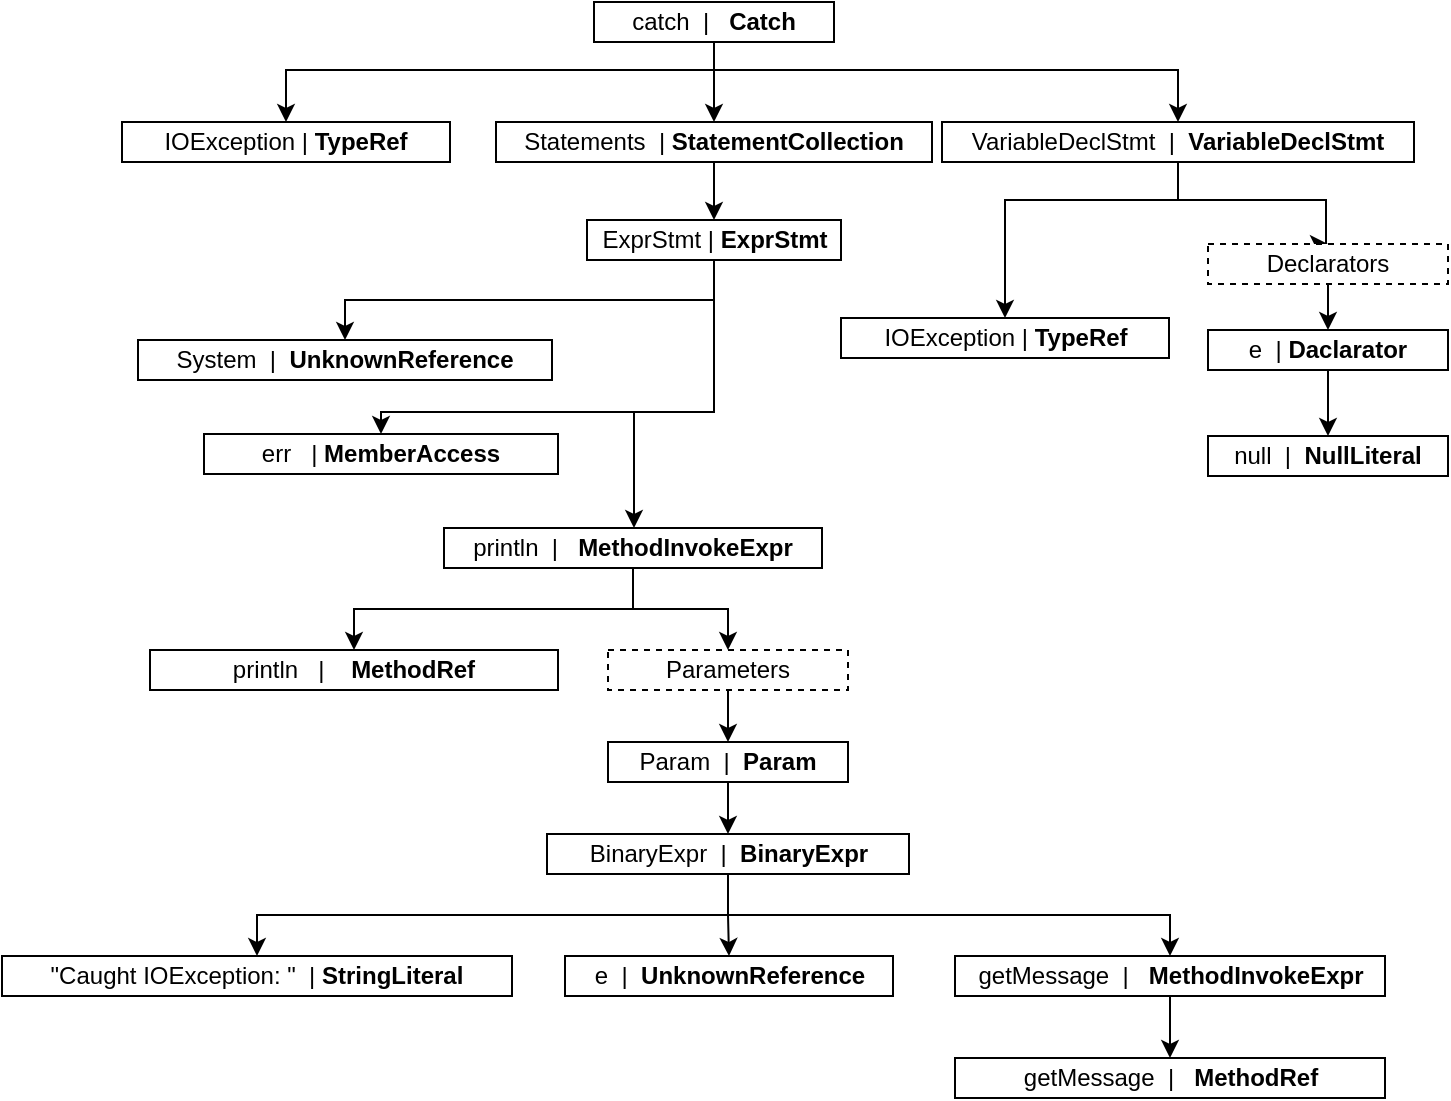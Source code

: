 <mxfile version="14.5.3" type="device"><diagram id="QFW1gJqTUC6RIlgAMv4-" name="Page-1"><mxGraphModel dx="1422" dy="762" grid="0" gridSize="10" guides="1" tooltips="1" connect="1" arrows="1" fold="1" page="1" pageScale="1" pageWidth="827" pageHeight="1169" math="0" shadow="0"><root><mxCell id="0"/><mxCell id="1" parent="0"/><mxCell id="xu6H4PMcv4q9YogrnE5c-15" style="edgeStyle=orthogonalEdgeStyle;rounded=0;orthogonalLoop=1;jettySize=auto;html=1;exitX=0.5;exitY=1;exitDx=0;exitDy=0;entryX=0.5;entryY=0;entryDx=0;entryDy=0;" edge="1" parent="1" source="xu6H4PMcv4q9YogrnE5c-1" target="xu6H4PMcv4q9YogrnE5c-2"><mxGeometry relative="1" as="geometry"><Array as="points"><mxPoint x="414" y="108"/><mxPoint x="200" y="108"/></Array></mxGeometry></mxCell><mxCell id="xu6H4PMcv4q9YogrnE5c-17" style="edgeStyle=orthogonalEdgeStyle;rounded=0;orthogonalLoop=1;jettySize=auto;html=1;exitX=0.5;exitY=1;exitDx=0;exitDy=0;entryX=0.5;entryY=0;entryDx=0;entryDy=0;" edge="1" parent="1" source="xu6H4PMcv4q9YogrnE5c-1" target="xu6H4PMcv4q9YogrnE5c-4"><mxGeometry relative="1" as="geometry"><Array as="points"><mxPoint x="414" y="108"/><mxPoint x="646" y="108"/></Array></mxGeometry></mxCell><mxCell id="xu6H4PMcv4q9YogrnE5c-18" style="edgeStyle=orthogonalEdgeStyle;rounded=0;orthogonalLoop=1;jettySize=auto;html=1;exitX=0.5;exitY=1;exitDx=0;exitDy=0;" edge="1" parent="1" source="xu6H4PMcv4q9YogrnE5c-1" target="xu6H4PMcv4q9YogrnE5c-3"><mxGeometry relative="1" as="geometry"/></mxCell><mxCell id="xu6H4PMcv4q9YogrnE5c-1" value="catch&amp;nbsp; |&amp;nbsp; &amp;nbsp;&lt;b&gt;Catch&lt;/b&gt;" style="rounded=0;whiteSpace=wrap;html=1;" vertex="1" parent="1"><mxGeometry x="354" y="74" width="120" height="20" as="geometry"/></mxCell><mxCell id="xu6H4PMcv4q9YogrnE5c-2" value="IOException | &lt;b&gt;TypeRef&lt;/b&gt;" style="rounded=0;whiteSpace=wrap;html=1;" vertex="1" parent="1"><mxGeometry x="118" y="134" width="164" height="20" as="geometry"/></mxCell><mxCell id="xu6H4PMcv4q9YogrnE5c-23" style="edgeStyle=orthogonalEdgeStyle;rounded=0;orthogonalLoop=1;jettySize=auto;html=1;exitX=0.5;exitY=1;exitDx=0;exitDy=0;" edge="1" parent="1" source="xu6H4PMcv4q9YogrnE5c-3" target="xu6H4PMcv4q9YogrnE5c-5"><mxGeometry relative="1" as="geometry"/></mxCell><mxCell id="xu6H4PMcv4q9YogrnE5c-3" value="Statements&amp;nbsp; | &lt;b&gt;StatementCollection&lt;/b&gt;" style="rounded=0;whiteSpace=wrap;html=1;" vertex="1" parent="1"><mxGeometry x="305" y="134" width="218" height="20" as="geometry"/></mxCell><mxCell id="xu6H4PMcv4q9YogrnE5c-10" style="edgeStyle=orthogonalEdgeStyle;rounded=0;orthogonalLoop=1;jettySize=auto;html=1;exitX=0.5;exitY=1;exitDx=0;exitDy=0;entryX=0.5;entryY=0;entryDx=0;entryDy=0;" edge="1" parent="1" source="xu6H4PMcv4q9YogrnE5c-4" target="xu6H4PMcv4q9YogrnE5c-7"><mxGeometry relative="1" as="geometry"><Array as="points"><mxPoint x="646" y="173"/><mxPoint x="559" y="173"/></Array></mxGeometry></mxCell><mxCell id="xu6H4PMcv4q9YogrnE5c-12" style="edgeStyle=orthogonalEdgeStyle;rounded=0;orthogonalLoop=1;jettySize=auto;html=1;exitX=0.5;exitY=1;exitDx=0;exitDy=0;entryX=0.5;entryY=0;entryDx=0;entryDy=0;" edge="1" parent="1" source="xu6H4PMcv4q9YogrnE5c-4" target="xu6H4PMcv4q9YogrnE5c-6"><mxGeometry relative="1" as="geometry"><Array as="points"><mxPoint x="646" y="173"/><mxPoint x="720" y="173"/></Array></mxGeometry></mxCell><mxCell id="xu6H4PMcv4q9YogrnE5c-4" value="VariableDeclStmt&amp;nbsp; |&amp;nbsp; &lt;b&gt;VariableDeclStmt&lt;/b&gt;" style="rounded=0;whiteSpace=wrap;html=1;" vertex="1" parent="1"><mxGeometry x="528" y="134" width="236" height="20" as="geometry"/></mxCell><mxCell id="xu6H4PMcv4q9YogrnE5c-24" style="edgeStyle=orthogonalEdgeStyle;rounded=0;orthogonalLoop=1;jettySize=auto;html=1;exitX=0.5;exitY=1;exitDx=0;exitDy=0;" edge="1" parent="1" source="xu6H4PMcv4q9YogrnE5c-5" target="xu6H4PMcv4q9YogrnE5c-19"><mxGeometry relative="1" as="geometry"/></mxCell><mxCell id="xu6H4PMcv4q9YogrnE5c-25" style="edgeStyle=orthogonalEdgeStyle;rounded=0;orthogonalLoop=1;jettySize=auto;html=1;exitX=0.5;exitY=1;exitDx=0;exitDy=0;entryX=0.5;entryY=0;entryDx=0;entryDy=0;" edge="1" parent="1" source="xu6H4PMcv4q9YogrnE5c-5" target="xu6H4PMcv4q9YogrnE5c-20"><mxGeometry relative="1" as="geometry"><Array as="points"><mxPoint x="414" y="279"/><mxPoint x="248" y="279"/></Array></mxGeometry></mxCell><mxCell id="xu6H4PMcv4q9YogrnE5c-31" style="edgeStyle=orthogonalEdgeStyle;rounded=0;orthogonalLoop=1;jettySize=auto;html=1;exitX=0.5;exitY=1;exitDx=0;exitDy=0;" edge="1" parent="1" source="xu6H4PMcv4q9YogrnE5c-5" target="xu6H4PMcv4q9YogrnE5c-21"><mxGeometry relative="1" as="geometry"><Array as="points"><mxPoint x="414" y="279"/><mxPoint x="374" y="279"/></Array></mxGeometry></mxCell><mxCell id="xu6H4PMcv4q9YogrnE5c-5" value="ExprStmt | &lt;b&gt;ExprStmt&lt;/b&gt;" style="rounded=0;whiteSpace=wrap;html=1;" vertex="1" parent="1"><mxGeometry x="350.5" y="183" width="127" height="20" as="geometry"/></mxCell><mxCell id="xu6H4PMcv4q9YogrnE5c-13" style="edgeStyle=orthogonalEdgeStyle;rounded=0;orthogonalLoop=1;jettySize=auto;html=1;exitX=0.5;exitY=1;exitDx=0;exitDy=0;entryX=0.5;entryY=0;entryDx=0;entryDy=0;" edge="1" parent="1" source="xu6H4PMcv4q9YogrnE5c-6" target="xu6H4PMcv4q9YogrnE5c-8"><mxGeometry relative="1" as="geometry"/></mxCell><mxCell id="xu6H4PMcv4q9YogrnE5c-6" value="Declarators" style="rounded=0;whiteSpace=wrap;html=1;dashed=1;" vertex="1" parent="1"><mxGeometry x="661" y="195" width="120" height="20" as="geometry"/></mxCell><mxCell id="xu6H4PMcv4q9YogrnE5c-7" value="IOException | &lt;b&gt;TypeRef&lt;/b&gt;" style="rounded=0;whiteSpace=wrap;html=1;" vertex="1" parent="1"><mxGeometry x="477.5" y="232" width="164" height="20" as="geometry"/></mxCell><mxCell id="xu6H4PMcv4q9YogrnE5c-14" style="edgeStyle=orthogonalEdgeStyle;rounded=0;orthogonalLoop=1;jettySize=auto;html=1;exitX=0.5;exitY=1;exitDx=0;exitDy=0;entryX=0.5;entryY=0;entryDx=0;entryDy=0;" edge="1" parent="1" source="xu6H4PMcv4q9YogrnE5c-8" target="xu6H4PMcv4q9YogrnE5c-9"><mxGeometry relative="1" as="geometry"/></mxCell><mxCell id="xu6H4PMcv4q9YogrnE5c-8" value="e&amp;nbsp; | &lt;b&gt;Daclarator&lt;/b&gt;" style="rounded=0;whiteSpace=wrap;html=1;" vertex="1" parent="1"><mxGeometry x="661" y="238" width="120" height="20" as="geometry"/></mxCell><mxCell id="xu6H4PMcv4q9YogrnE5c-9" value="null&amp;nbsp; |&amp;nbsp; &lt;b&gt;NullLiteral&lt;/b&gt;" style="rounded=0;whiteSpace=wrap;html=1;" vertex="1" parent="1"><mxGeometry x="661" y="291" width="120" height="20" as="geometry"/></mxCell><mxCell id="xu6H4PMcv4q9YogrnE5c-19" value="System&amp;nbsp; |&amp;nbsp; &lt;b&gt;UnknownReference&lt;/b&gt;" style="rounded=0;whiteSpace=wrap;html=1;" vertex="1" parent="1"><mxGeometry x="126" y="243" width="207" height="20" as="geometry"/></mxCell><mxCell id="xu6H4PMcv4q9YogrnE5c-20" value="err&amp;nbsp; &amp;nbsp;| &lt;b&gt;MemberAccess&lt;/b&gt;" style="rounded=0;whiteSpace=wrap;html=1;" vertex="1" parent="1"><mxGeometry x="159" y="290" width="177" height="20" as="geometry"/></mxCell><mxCell id="xu6H4PMcv4q9YogrnE5c-27" style="edgeStyle=orthogonalEdgeStyle;rounded=0;orthogonalLoop=1;jettySize=auto;html=1;exitX=0.5;exitY=1;exitDx=0;exitDy=0;entryX=0.5;entryY=0;entryDx=0;entryDy=0;" edge="1" parent="1" source="xu6H4PMcv4q9YogrnE5c-21" target="xu6H4PMcv4q9YogrnE5c-22"><mxGeometry relative="1" as="geometry"/></mxCell><mxCell id="xu6H4PMcv4q9YogrnE5c-32" style="edgeStyle=orthogonalEdgeStyle;rounded=0;orthogonalLoop=1;jettySize=auto;html=1;exitX=0.5;exitY=1;exitDx=0;exitDy=0;entryX=0.5;entryY=0;entryDx=0;entryDy=0;" edge="1" parent="1" source="xu6H4PMcv4q9YogrnE5c-21" target="xu6H4PMcv4q9YogrnE5c-28"><mxGeometry relative="1" as="geometry"/></mxCell><mxCell id="xu6H4PMcv4q9YogrnE5c-21" value="println&amp;nbsp; |&amp;nbsp; &amp;nbsp;&lt;b&gt;MethodInvokeExpr&lt;/b&gt;" style="rounded=0;whiteSpace=wrap;html=1;" vertex="1" parent="1"><mxGeometry x="279" y="337" width="189" height="20" as="geometry"/></mxCell><mxCell id="xu6H4PMcv4q9YogrnE5c-22" value="println&amp;nbsp; &amp;nbsp;|&amp;nbsp; &amp;nbsp; &lt;b&gt;MethodRef&lt;/b&gt;" style="rounded=0;whiteSpace=wrap;html=1;" vertex="1" parent="1"><mxGeometry x="132" y="398" width="204" height="20" as="geometry"/></mxCell><mxCell id="xu6H4PMcv4q9YogrnE5c-33" style="edgeStyle=orthogonalEdgeStyle;rounded=0;orthogonalLoop=1;jettySize=auto;html=1;exitX=0.5;exitY=1;exitDx=0;exitDy=0;entryX=0.5;entryY=0;entryDx=0;entryDy=0;" edge="1" parent="1" source="xu6H4PMcv4q9YogrnE5c-28" target="xu6H4PMcv4q9YogrnE5c-29"><mxGeometry relative="1" as="geometry"/></mxCell><mxCell id="xu6H4PMcv4q9YogrnE5c-28" value="Parameters" style="rounded=0;whiteSpace=wrap;html=1;dashed=1;" vertex="1" parent="1"><mxGeometry x="361" y="398" width="120" height="20" as="geometry"/></mxCell><mxCell id="xu6H4PMcv4q9YogrnE5c-35" style="edgeStyle=orthogonalEdgeStyle;rounded=0;orthogonalLoop=1;jettySize=auto;html=1;exitX=0.5;exitY=1;exitDx=0;exitDy=0;entryX=0.5;entryY=0;entryDx=0;entryDy=0;" edge="1" parent="1" source="xu6H4PMcv4q9YogrnE5c-29" target="xu6H4PMcv4q9YogrnE5c-34"><mxGeometry relative="1" as="geometry"/></mxCell><mxCell id="xu6H4PMcv4q9YogrnE5c-29" value="Param&amp;nbsp; |&amp;nbsp; &lt;b&gt;Param&lt;/b&gt;" style="rounded=0;whiteSpace=wrap;html=1;" vertex="1" parent="1"><mxGeometry x="361" y="444" width="120" height="20" as="geometry"/></mxCell><mxCell id="xu6H4PMcv4q9YogrnE5c-37" style="edgeStyle=orthogonalEdgeStyle;rounded=0;orthogonalLoop=1;jettySize=auto;html=1;exitX=0.5;exitY=1;exitDx=0;exitDy=0;entryX=0.5;entryY=0;entryDx=0;entryDy=0;" edge="1" parent="1" source="xu6H4PMcv4q9YogrnE5c-34" target="xu6H4PMcv4q9YogrnE5c-36"><mxGeometry relative="1" as="geometry"/></mxCell><mxCell id="xu6H4PMcv4q9YogrnE5c-39" style="edgeStyle=orthogonalEdgeStyle;rounded=0;orthogonalLoop=1;jettySize=auto;html=1;exitX=0.5;exitY=1;exitDx=0;exitDy=0;entryX=0.5;entryY=0;entryDx=0;entryDy=0;" edge="1" parent="1" source="xu6H4PMcv4q9YogrnE5c-34" target="xu6H4PMcv4q9YogrnE5c-38"><mxGeometry relative="1" as="geometry"/></mxCell><mxCell id="xu6H4PMcv4q9YogrnE5c-41" style="edgeStyle=orthogonalEdgeStyle;rounded=0;orthogonalLoop=1;jettySize=auto;html=1;exitX=0.5;exitY=1;exitDx=0;exitDy=0;" edge="1" parent="1" source="xu6H4PMcv4q9YogrnE5c-34" target="xu6H4PMcv4q9YogrnE5c-40"><mxGeometry relative="1" as="geometry"/></mxCell><mxCell id="xu6H4PMcv4q9YogrnE5c-34" value="BinaryExpr&amp;nbsp; |&amp;nbsp; &lt;b&gt;BinaryExpr&lt;/b&gt;" style="rounded=0;whiteSpace=wrap;html=1;" vertex="1" parent="1"><mxGeometry x="330.5" y="490" width="181" height="20" as="geometry"/></mxCell><mxCell id="xu6H4PMcv4q9YogrnE5c-36" value="&quot;Caught IOException: &quot;&amp;nbsp; | &lt;b&gt;StringLiteral&lt;/b&gt;" style="rounded=0;whiteSpace=wrap;html=1;" vertex="1" parent="1"><mxGeometry x="58" y="551" width="255" height="20" as="geometry"/></mxCell><mxCell id="xu6H4PMcv4q9YogrnE5c-38" value="e&amp;nbsp; |&amp;nbsp; &lt;b&gt;UnknownReference&lt;/b&gt;" style="rounded=0;whiteSpace=wrap;html=1;" vertex="1" parent="1"><mxGeometry x="339.5" y="551" width="164" height="20" as="geometry"/></mxCell><mxCell id="xu6H4PMcv4q9YogrnE5c-43" style="edgeStyle=orthogonalEdgeStyle;rounded=0;orthogonalLoop=1;jettySize=auto;html=1;exitX=0.5;exitY=1;exitDx=0;exitDy=0;entryX=0.5;entryY=0;entryDx=0;entryDy=0;" edge="1" parent="1" source="xu6H4PMcv4q9YogrnE5c-40" target="xu6H4PMcv4q9YogrnE5c-42"><mxGeometry relative="1" as="geometry"/></mxCell><mxCell id="xu6H4PMcv4q9YogrnE5c-40" value="getMessage&amp;nbsp; |&amp;nbsp; &amp;nbsp;&lt;b&gt;MethodInvokeExpr&lt;/b&gt;" style="rounded=0;whiteSpace=wrap;html=1;" vertex="1" parent="1"><mxGeometry x="534.5" y="551" width="215" height="20" as="geometry"/></mxCell><mxCell id="xu6H4PMcv4q9YogrnE5c-42" value="getMessage&amp;nbsp; |&amp;nbsp; &amp;nbsp;&lt;b&gt;MethodRef&lt;/b&gt;" style="rounded=0;whiteSpace=wrap;html=1;" vertex="1" parent="1"><mxGeometry x="534.5" y="602" width="215" height="20" as="geometry"/></mxCell></root></mxGraphModel></diagram></mxfile>